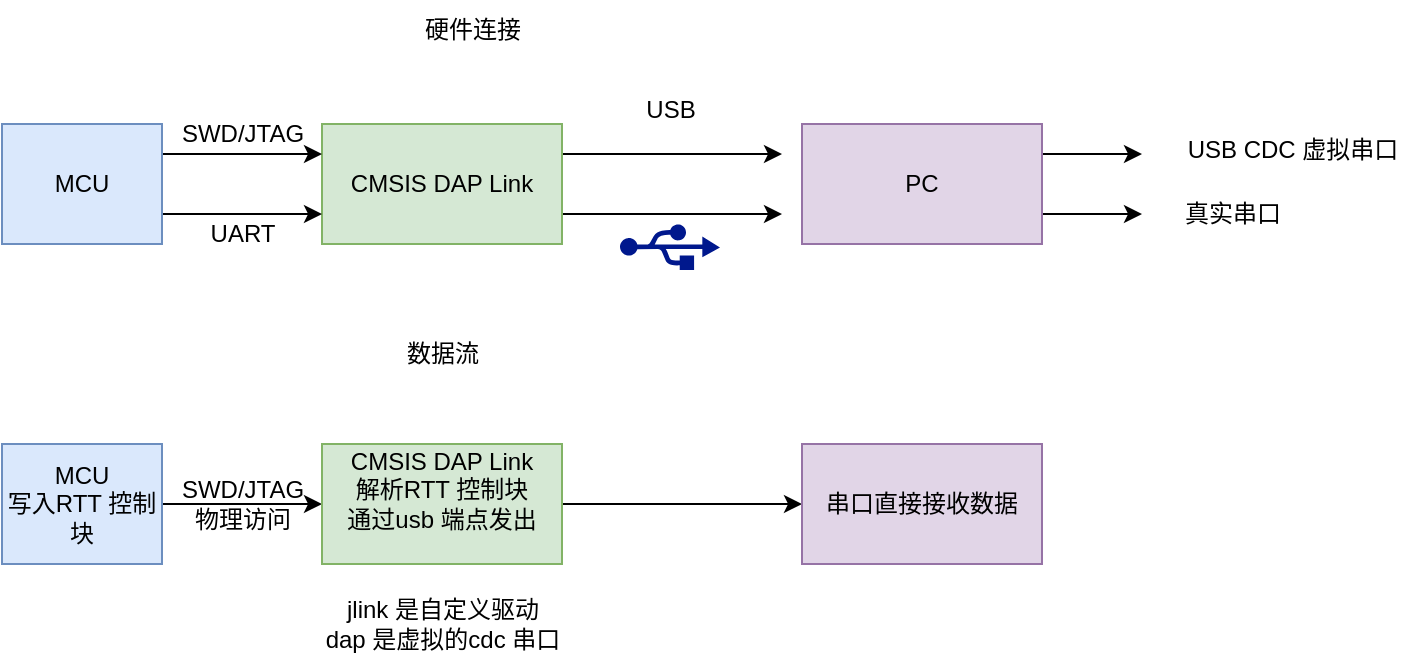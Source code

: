 <mxfile version="27.1.5">
  <diagram name="第 1 页" id="InKmPqcGqQBNdsvMSCuG">
    <mxGraphModel dx="946" dy="563" grid="1" gridSize="10" guides="1" tooltips="1" connect="1" arrows="1" fold="1" page="1" pageScale="1" pageWidth="827" pageHeight="1169" math="0" shadow="0">
      <root>
        <mxCell id="0" />
        <mxCell id="1" parent="0" />
        <mxCell id="GK6LHHyNofFlqoM5Labt-6" style="edgeStyle=orthogonalEdgeStyle;rounded=0;orthogonalLoop=1;jettySize=auto;html=1;exitX=1;exitY=0.25;exitDx=0;exitDy=0;" edge="1" parent="1" source="GK6LHHyNofFlqoM5Labt-1">
          <mxGeometry relative="1" as="geometry">
            <mxPoint x="470" y="255" as="targetPoint" />
          </mxGeometry>
        </mxCell>
        <mxCell id="GK6LHHyNofFlqoM5Labt-7" style="edgeStyle=orthogonalEdgeStyle;rounded=0;orthogonalLoop=1;jettySize=auto;html=1;exitX=1;exitY=0.75;exitDx=0;exitDy=0;" edge="1" parent="1" source="GK6LHHyNofFlqoM5Labt-1">
          <mxGeometry relative="1" as="geometry">
            <mxPoint x="470" y="285" as="targetPoint" />
          </mxGeometry>
        </mxCell>
        <mxCell id="GK6LHHyNofFlqoM5Labt-1" value="CMSIS DAP Link" style="rounded=0;whiteSpace=wrap;html=1;fillColor=#d5e8d4;strokeColor=#82b366;" vertex="1" parent="1">
          <mxGeometry x="240" y="240" width="120" height="60" as="geometry" />
        </mxCell>
        <mxCell id="GK6LHHyNofFlqoM5Labt-5" value="" style="sketch=0;aspect=fixed;pointerEvents=1;shadow=0;dashed=0;html=1;strokeColor=none;labelPosition=center;verticalLabelPosition=bottom;verticalAlign=top;align=center;fillColor=#00188D;shape=mxgraph.mscae.enterprise.usb" vertex="1" parent="1">
          <mxGeometry x="389" y="290" width="50" height="23" as="geometry" />
        </mxCell>
        <mxCell id="GK6LHHyNofFlqoM5Labt-9" value="USB" style="text;html=1;align=center;verticalAlign=middle;resizable=0;points=[];autosize=1;strokeColor=none;fillColor=none;" vertex="1" parent="1">
          <mxGeometry x="389" y="218" width="50" height="30" as="geometry" />
        </mxCell>
        <mxCell id="GK6LHHyNofFlqoM5Labt-18" style="edgeStyle=orthogonalEdgeStyle;rounded=0;orthogonalLoop=1;jettySize=auto;html=1;exitX=1;exitY=0.25;exitDx=0;exitDy=0;" edge="1" parent="1" source="GK6LHHyNofFlqoM5Labt-10">
          <mxGeometry relative="1" as="geometry">
            <mxPoint x="650" y="255" as="targetPoint" />
          </mxGeometry>
        </mxCell>
        <mxCell id="GK6LHHyNofFlqoM5Labt-20" style="edgeStyle=orthogonalEdgeStyle;rounded=0;orthogonalLoop=1;jettySize=auto;html=1;exitX=1;exitY=0.75;exitDx=0;exitDy=0;" edge="1" parent="1" source="GK6LHHyNofFlqoM5Labt-10">
          <mxGeometry relative="1" as="geometry">
            <mxPoint x="650" y="285" as="targetPoint" />
          </mxGeometry>
        </mxCell>
        <mxCell id="GK6LHHyNofFlqoM5Labt-10" value="PC" style="rounded=0;whiteSpace=wrap;html=1;fillColor=#e1d5e7;strokeColor=#9673a6;" vertex="1" parent="1">
          <mxGeometry x="480" y="240" width="120" height="60" as="geometry" />
        </mxCell>
        <mxCell id="GK6LHHyNofFlqoM5Labt-13" style="edgeStyle=orthogonalEdgeStyle;rounded=0;orthogonalLoop=1;jettySize=auto;html=1;exitX=1;exitY=0.25;exitDx=0;exitDy=0;entryX=0;entryY=0.25;entryDx=0;entryDy=0;" edge="1" parent="1" source="GK6LHHyNofFlqoM5Labt-12" target="GK6LHHyNofFlqoM5Labt-1">
          <mxGeometry relative="1" as="geometry" />
        </mxCell>
        <mxCell id="GK6LHHyNofFlqoM5Labt-16" style="edgeStyle=orthogonalEdgeStyle;rounded=0;orthogonalLoop=1;jettySize=auto;html=1;exitX=1;exitY=0.75;exitDx=0;exitDy=0;entryX=0;entryY=0.75;entryDx=0;entryDy=0;" edge="1" parent="1" source="GK6LHHyNofFlqoM5Labt-12" target="GK6LHHyNofFlqoM5Labt-1">
          <mxGeometry relative="1" as="geometry" />
        </mxCell>
        <mxCell id="GK6LHHyNofFlqoM5Labt-12" value="MCU" style="rounded=0;whiteSpace=wrap;html=1;fillColor=#dae8fc;strokeColor=#6c8ebf;" vertex="1" parent="1">
          <mxGeometry x="80" y="240" width="80" height="60" as="geometry" />
        </mxCell>
        <mxCell id="GK6LHHyNofFlqoM5Labt-15" value="SWD/JTAG" style="text;html=1;align=center;verticalAlign=middle;resizable=0;points=[];autosize=1;strokeColor=none;fillColor=none;" vertex="1" parent="1">
          <mxGeometry x="160" y="230" width="80" height="30" as="geometry" />
        </mxCell>
        <mxCell id="GK6LHHyNofFlqoM5Labt-17" value="UART" style="text;html=1;align=center;verticalAlign=middle;resizable=0;points=[];autosize=1;strokeColor=none;fillColor=none;" vertex="1" parent="1">
          <mxGeometry x="170" y="280" width="60" height="30" as="geometry" />
        </mxCell>
        <mxCell id="GK6LHHyNofFlqoM5Labt-19" value="USB CDC 虚拟串口" style="text;html=1;align=center;verticalAlign=middle;resizable=0;points=[];autosize=1;strokeColor=none;fillColor=none;" vertex="1" parent="1">
          <mxGeometry x="660" y="238" width="130" height="30" as="geometry" />
        </mxCell>
        <mxCell id="GK6LHHyNofFlqoM5Labt-21" value="真实串口" style="text;html=1;align=center;verticalAlign=middle;resizable=0;points=[];autosize=1;strokeColor=none;fillColor=none;" vertex="1" parent="1">
          <mxGeometry x="660" y="270" width="70" height="30" as="geometry" />
        </mxCell>
        <mxCell id="GK6LHHyNofFlqoM5Labt-22" value="硬件连接" style="text;html=1;align=center;verticalAlign=middle;resizable=0;points=[];autosize=1;strokeColor=none;fillColor=none;" vertex="1" parent="1">
          <mxGeometry x="280" y="178" width="70" height="30" as="geometry" />
        </mxCell>
        <mxCell id="GK6LHHyNofFlqoM5Labt-23" value="数据流" style="text;html=1;align=center;verticalAlign=middle;resizable=0;points=[];autosize=1;strokeColor=none;fillColor=none;" vertex="1" parent="1">
          <mxGeometry x="270" y="340" width="60" height="30" as="geometry" />
        </mxCell>
        <mxCell id="GK6LHHyNofFlqoM5Labt-26" style="edgeStyle=orthogonalEdgeStyle;rounded=0;orthogonalLoop=1;jettySize=auto;html=1;exitX=1;exitY=0.5;exitDx=0;exitDy=0;entryX=0;entryY=0.5;entryDx=0;entryDy=0;" edge="1" parent="1" source="GK6LHHyNofFlqoM5Labt-24" target="GK6LHHyNofFlqoM5Labt-25">
          <mxGeometry relative="1" as="geometry" />
        </mxCell>
        <mxCell id="GK6LHHyNofFlqoM5Labt-24" value="MCU&lt;div&gt;写入RTT 控制块&lt;/div&gt;" style="rounded=0;whiteSpace=wrap;html=1;fillColor=#dae8fc;strokeColor=#6c8ebf;" vertex="1" parent="1">
          <mxGeometry x="80" y="400" width="80" height="60" as="geometry" />
        </mxCell>
        <mxCell id="GK6LHHyNofFlqoM5Labt-31" style="edgeStyle=orthogonalEdgeStyle;rounded=0;orthogonalLoop=1;jettySize=auto;html=1;exitX=1;exitY=0.5;exitDx=0;exitDy=0;entryX=0;entryY=0.5;entryDx=0;entryDy=0;" edge="1" parent="1" source="GK6LHHyNofFlqoM5Labt-25" target="GK6LHHyNofFlqoM5Labt-29">
          <mxGeometry relative="1" as="geometry" />
        </mxCell>
        <mxCell id="GK6LHHyNofFlqoM5Labt-25" value="CMSIS DAP Link&lt;div&gt;解析RTT 控制块&lt;/div&gt;&lt;div&gt;通过usb 端点发出&lt;br&gt;&lt;div&gt;&lt;br&gt;&lt;/div&gt;&lt;/div&gt;" style="rounded=0;whiteSpace=wrap;html=1;fillColor=#d5e8d4;strokeColor=#82b366;" vertex="1" parent="1">
          <mxGeometry x="240" y="400" width="120" height="60" as="geometry" />
        </mxCell>
        <mxCell id="GK6LHHyNofFlqoM5Labt-27" value="SWD/JTAG&lt;div&gt;物理访问&lt;/div&gt;" style="text;html=1;align=center;verticalAlign=middle;resizable=0;points=[];autosize=1;strokeColor=none;fillColor=none;" vertex="1" parent="1">
          <mxGeometry x="160" y="410" width="80" height="40" as="geometry" />
        </mxCell>
        <mxCell id="GK6LHHyNofFlqoM5Labt-28" value="jlink 是自定义驱动&lt;div&gt;dap 是虚拟的cdc 串口&lt;/div&gt;" style="text;html=1;align=center;verticalAlign=middle;resizable=0;points=[];autosize=1;strokeColor=none;fillColor=none;" vertex="1" parent="1">
          <mxGeometry x="230" y="470" width="140" height="40" as="geometry" />
        </mxCell>
        <mxCell id="GK6LHHyNofFlqoM5Labt-29" value="串口直接接收数据" style="rounded=0;whiteSpace=wrap;html=1;fillColor=#e1d5e7;strokeColor=#9673a6;" vertex="1" parent="1">
          <mxGeometry x="480" y="400" width="120" height="60" as="geometry" />
        </mxCell>
      </root>
    </mxGraphModel>
  </diagram>
</mxfile>
